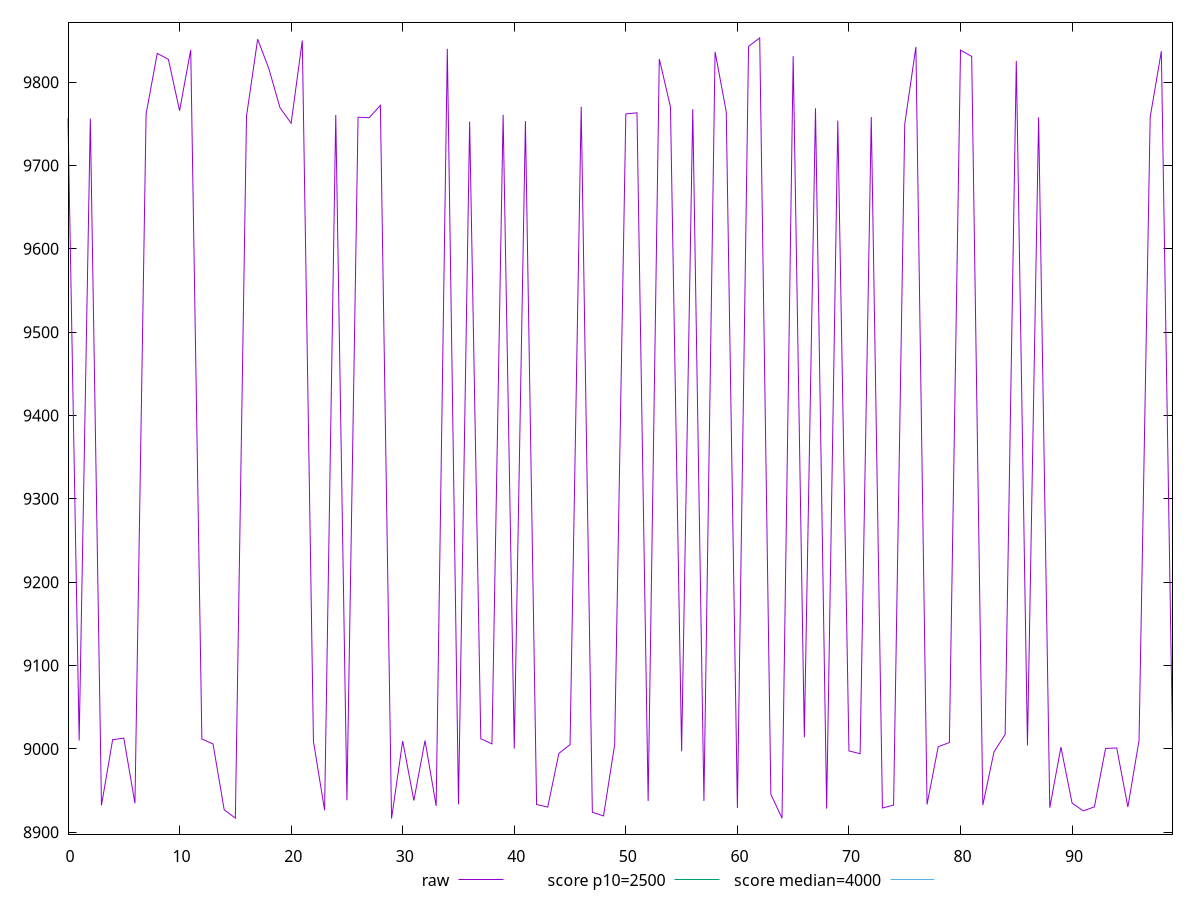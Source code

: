 reset

$raw <<EOF
0 9756.529750000002
1 9010.112100000002
2 9756.24605
3 8932.2687
4 9010.9823
5 9013.002349999999
6 8934.683849999998
7 9761.836000000001
8 9834.497000000001
9 9827.346149999998
10 9765.695000000003
11 9838.758600000001
12 9011.911600000001
13 9005.911200000002
14 8926.978350000003
15 8916.952650000003
16 9759.196000000004
17 9851.568249999998
18 9816.318700000003
19 9769.40525
20 9750.639000000006
21 9849.889299999999
22 9009.0215
23 8926.40655
24 9760.605500000001
25 8938.353599999999
26 9757.89825
27 9757.329249999999
28 9772.125499999998
29 8916.46875
30 9009.4509
31 8938.081649999998
32 9010.0081
33 8931.641550000002
34 9839.993749999998
35 8933.440649999999
36 9752.462999999996
37 9012.200100000002
38 9006.030699999996
39 9760.810000000001
40 9000.387999999999
41 9753.301500000001
42 8933.30055
43 8930.22915
44 8994.617050000004
45 9005.109799999998
46 9770.485499999999
47 8923.9503
48 8919.587549999997
49 9005.29915
50 9761.827249999998
51 9763.212750000004
52 8937.4815
53 9827.794850000002
54 9770.440250000003
55 8997.06415
56 9767.599000000006
57 8937.4182
58 9836.395400000003
59 9764.5475
60 8929.046849999999
61 9842.866899999999
62 9853.073249999998
63 8945.5266
64 8916.837
65 9831.2357
66 9013.965299999998
67 9768.545749999997
68 8928.309150000001
69 9753.86725
70 8997.5754
71 8994.2236
72 9758.2385
73 8929.118250000001
74 8932.565400000001
75 9749.7595
76 9842.2691
77 8933.381249999999
78 9002.5956
79 9007.637050000001
80 9838.453699999998
81 9830.836099999999
82 8932.56915
83 8996.4536
84 9017.2796
85 9825.447400000001
86 9004.24325
87 9757.9545
88 8929.433400000002
89 9002.176099999999
90 8934.929850000002
91 8925.67785
92 8930.439449999998
93 9000.544700000002
94 9001.147549999998
95 8930.2683
96 9010.04525
97 9757.997
98 9837.0436
99 9009.7837
EOF

set key outside below
set xrange [0:99]
set yrange [8897.73666:9871.805339999997]
set terminal svg size 640, 490 enhanced background rgb 'white'
set output "report_00007_2020-12-11T15:55:29.892Z/largest-contentful-paint/samples/pages+cached+noexternal/raw/values.svg"

plot $raw title "raw" with line, \
     2500 title "score p10=2500", \
     4000 title "score median=4000"

reset
